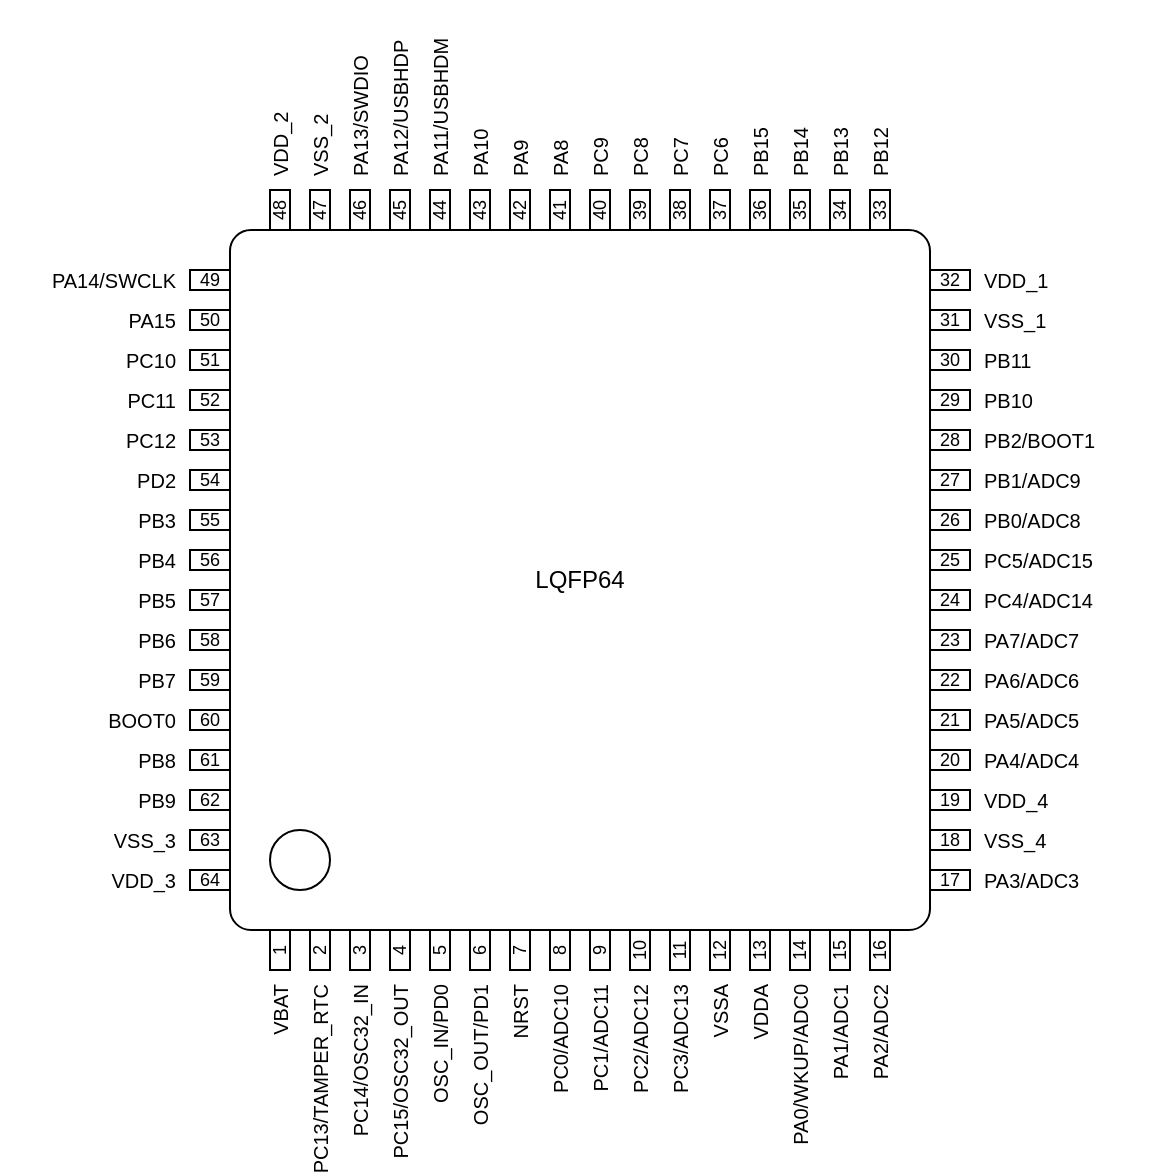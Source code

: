 <mxfile compressed="false" version="16.6.3" type="device">
  <diagram id="V7kmkY9NSwHtBkVhqWT6" name="Page-1">
    <mxGraphModel dx="347" dy="576" grid="1" gridSize="10" guides="1" tooltips="1" connect="1" arrows="1" fold="1" page="0" pageScale="1" pageWidth="850" pageHeight="1100" math="0" shadow="0">
      <root>
        <mxCell id="0" />
        <mxCell id="1" parent="0" />
        <mxCell id="TCcXrP6zRpi_xGmwIZ3W-1" value="LQFP64" style="rounded=1;whiteSpace=wrap;html=1;arcSize=3;fontStyle=0;fontFamily=Arial;" parent="1" vertex="1">
          <mxGeometry x="320" y="110" width="350" height="350" as="geometry" />
        </mxCell>
        <mxCell id="TCcXrP6zRpi_xGmwIZ3W-4" value="49" style="rounded=0;whiteSpace=wrap;html=1;verticalAlign=middle;fontSize=9;fontStyle=0;fontFamily=Arial;" parent="1" vertex="1">
          <mxGeometry x="300" y="130" width="20" height="10" as="geometry" />
        </mxCell>
        <mxCell id="TCcXrP6zRpi_xGmwIZ3W-5" value="50" style="rounded=0;whiteSpace=wrap;html=1;verticalAlign=middle;fontSize=9;fontStyle=0;fontFamily=Arial;" parent="1" vertex="1">
          <mxGeometry x="300" y="150" width="20" height="10" as="geometry" />
        </mxCell>
        <mxCell id="TCcXrP6zRpi_xGmwIZ3W-6" value="51" style="rounded=0;whiteSpace=wrap;html=1;verticalAlign=middle;fontSize=9;fontStyle=0;fontFamily=Arial;" parent="1" vertex="1">
          <mxGeometry x="300" y="170" width="20" height="10" as="geometry" />
        </mxCell>
        <mxCell id="TCcXrP6zRpi_xGmwIZ3W-7" value="52" style="rounded=0;whiteSpace=wrap;html=1;verticalAlign=middle;fontSize=9;fontStyle=0;fontFamily=Arial;" parent="1" vertex="1">
          <mxGeometry x="300" y="190" width="20" height="10" as="geometry" />
        </mxCell>
        <mxCell id="TCcXrP6zRpi_xGmwIZ3W-8" value="53" style="rounded=0;whiteSpace=wrap;html=1;verticalAlign=middle;fontSize=9;fontStyle=0;fontFamily=Arial;" parent="1" vertex="1">
          <mxGeometry x="300" y="210" width="20" height="10" as="geometry" />
        </mxCell>
        <mxCell id="TCcXrP6zRpi_xGmwIZ3W-9" value="54" style="rounded=0;whiteSpace=wrap;html=1;verticalAlign=middle;fontSize=9;fontStyle=0;fontFamily=Arial;" parent="1" vertex="1">
          <mxGeometry x="300" y="230" width="20" height="10" as="geometry" />
        </mxCell>
        <mxCell id="TCcXrP6zRpi_xGmwIZ3W-10" value="55" style="rounded=0;whiteSpace=wrap;html=1;verticalAlign=middle;fontSize=9;fontStyle=0;fontFamily=Arial;" parent="1" vertex="1">
          <mxGeometry x="300" y="250" width="20" height="10" as="geometry" />
        </mxCell>
        <mxCell id="TCcXrP6zRpi_xGmwIZ3W-11" value="56" style="rounded=0;whiteSpace=wrap;html=1;verticalAlign=middle;fontSize=9;fontStyle=0;fontFamily=Arial;" parent="1" vertex="1">
          <mxGeometry x="300" y="270" width="20" height="10" as="geometry" />
        </mxCell>
        <mxCell id="TCcXrP6zRpi_xGmwIZ3W-12" value="57" style="rounded=0;whiteSpace=wrap;html=1;verticalAlign=middle;fontSize=9;fontStyle=0;fontFamily=Arial;" parent="1" vertex="1">
          <mxGeometry x="300" y="290" width="20" height="10" as="geometry" />
        </mxCell>
        <mxCell id="TCcXrP6zRpi_xGmwIZ3W-13" value="58" style="rounded=0;whiteSpace=wrap;html=1;verticalAlign=middle;fontSize=9;fontStyle=0;fontFamily=Arial;" parent="1" vertex="1">
          <mxGeometry x="300" y="310" width="20" height="10" as="geometry" />
        </mxCell>
        <mxCell id="TCcXrP6zRpi_xGmwIZ3W-14" value="59" style="rounded=0;whiteSpace=wrap;html=1;verticalAlign=middle;fontSize=9;fontStyle=0;fontFamily=Arial;" parent="1" vertex="1">
          <mxGeometry x="300" y="330" width="20" height="10" as="geometry" />
        </mxCell>
        <mxCell id="TCcXrP6zRpi_xGmwIZ3W-15" value="60" style="rounded=0;whiteSpace=wrap;html=1;verticalAlign=middle;fontSize=9;fontStyle=0;fontFamily=Arial;" parent="1" vertex="1">
          <mxGeometry x="300" y="350" width="20" height="10" as="geometry" />
        </mxCell>
        <mxCell id="TCcXrP6zRpi_xGmwIZ3W-16" value="" style="ellipse;whiteSpace=wrap;html=1;fontSize=9;fontStyle=0;fontFamily=Arial;" parent="1" vertex="1">
          <mxGeometry x="340" y="410" width="30" height="30" as="geometry" />
        </mxCell>
        <mxCell id="TCcXrP6zRpi_xGmwIZ3W-17" value="32" style="rounded=0;whiteSpace=wrap;html=1;verticalAlign=middle;fontSize=9;fontStyle=0;fontFamily=Arial;" parent="1" vertex="1">
          <mxGeometry x="670" y="130" width="20" height="10" as="geometry" />
        </mxCell>
        <mxCell id="TCcXrP6zRpi_xGmwIZ3W-18" value="31" style="rounded=0;whiteSpace=wrap;html=1;verticalAlign=middle;fontSize=9;fontStyle=0;fontFamily=Arial;" parent="1" vertex="1">
          <mxGeometry x="670" y="150" width="20" height="10" as="geometry" />
        </mxCell>
        <mxCell id="TCcXrP6zRpi_xGmwIZ3W-19" value="30" style="rounded=0;whiteSpace=wrap;html=1;verticalAlign=middle;fontSize=9;fontStyle=0;fontFamily=Arial;" parent="1" vertex="1">
          <mxGeometry x="670" y="170" width="20" height="10" as="geometry" />
        </mxCell>
        <mxCell id="TCcXrP6zRpi_xGmwIZ3W-20" value="29" style="rounded=0;whiteSpace=wrap;html=1;verticalAlign=middle;fontSize=9;fontStyle=0;fontFamily=Arial;" parent="1" vertex="1">
          <mxGeometry x="670" y="190" width="20" height="10" as="geometry" />
        </mxCell>
        <mxCell id="TCcXrP6zRpi_xGmwIZ3W-21" value="28" style="rounded=0;whiteSpace=wrap;html=1;verticalAlign=middle;fontSize=9;fontStyle=0;fontFamily=Arial;" parent="1" vertex="1">
          <mxGeometry x="670" y="210" width="20" height="10" as="geometry" />
        </mxCell>
        <mxCell id="TCcXrP6zRpi_xGmwIZ3W-22" value="27" style="rounded=0;whiteSpace=wrap;html=1;verticalAlign=middle;fontSize=9;fontStyle=0;fontFamily=Arial;" parent="1" vertex="1">
          <mxGeometry x="670" y="230" width="20" height="10" as="geometry" />
        </mxCell>
        <mxCell id="TCcXrP6zRpi_xGmwIZ3W-23" value="26" style="rounded=0;whiteSpace=wrap;html=1;verticalAlign=middle;fontSize=9;fontStyle=0;fontFamily=Arial;" parent="1" vertex="1">
          <mxGeometry x="670" y="250" width="20" height="10" as="geometry" />
        </mxCell>
        <mxCell id="TCcXrP6zRpi_xGmwIZ3W-24" value="25" style="rounded=0;whiteSpace=wrap;html=1;verticalAlign=middle;fontSize=9;fontStyle=0;fontFamily=Arial;" parent="1" vertex="1">
          <mxGeometry x="670" y="270" width="20" height="10" as="geometry" />
        </mxCell>
        <mxCell id="TCcXrP6zRpi_xGmwIZ3W-25" value="24" style="rounded=0;whiteSpace=wrap;html=1;verticalAlign=middle;fontSize=9;fontStyle=0;fontFamily=Arial;" parent="1" vertex="1">
          <mxGeometry x="670" y="290" width="20" height="10" as="geometry" />
        </mxCell>
        <mxCell id="TCcXrP6zRpi_xGmwIZ3W-26" value="23" style="rounded=0;whiteSpace=wrap;html=1;verticalAlign=middle;fontSize=9;fontStyle=0;fontFamily=Arial;" parent="1" vertex="1">
          <mxGeometry x="670" y="310" width="20" height="10" as="geometry" />
        </mxCell>
        <mxCell id="TCcXrP6zRpi_xGmwIZ3W-27" value="22" style="rounded=0;whiteSpace=wrap;html=1;verticalAlign=middle;fontSize=9;fontStyle=0;fontFamily=Arial;" parent="1" vertex="1">
          <mxGeometry x="670" y="330" width="20" height="10" as="geometry" />
        </mxCell>
        <mxCell id="TCcXrP6zRpi_xGmwIZ3W-28" value="21" style="rounded=0;whiteSpace=wrap;html=1;verticalAlign=middle;fontSize=9;fontStyle=0;fontFamily=Arial;" parent="1" vertex="1">
          <mxGeometry x="670" y="350" width="20" height="10" as="geometry" />
        </mxCell>
        <mxCell id="TCcXrP6zRpi_xGmwIZ3W-31" value="1" style="rounded=0;whiteSpace=wrap;html=1;fontSize=9;horizontal=0;fillColor=none;fontStyle=0;fontFamily=Arial;" parent="1" vertex="1">
          <mxGeometry x="340" y="460" width="10" height="20" as="geometry" />
        </mxCell>
        <mxCell id="TCcXrP6zRpi_xGmwIZ3W-32" value="2" style="rounded=0;whiteSpace=wrap;html=1;fontSize=9;horizontal=0;gradientColor=none;fontStyle=0;fontFamily=Arial;" parent="1" vertex="1">
          <mxGeometry x="360" y="460" width="10" height="20" as="geometry" />
        </mxCell>
        <mxCell id="TCcXrP6zRpi_xGmwIZ3W-33" value="3" style="rounded=0;whiteSpace=wrap;html=1;fontSize=9;horizontal=0;fontStyle=0;fontFamily=Arial;" parent="1" vertex="1">
          <mxGeometry x="380" y="460" width="10" height="20" as="geometry" />
        </mxCell>
        <mxCell id="TCcXrP6zRpi_xGmwIZ3W-34" value="4" style="rounded=0;whiteSpace=wrap;html=1;fontSize=9;horizontal=0;fontStyle=0;fontFamily=Arial;" parent="1" vertex="1">
          <mxGeometry x="400" y="460" width="10" height="20" as="geometry" />
        </mxCell>
        <mxCell id="TCcXrP6zRpi_xGmwIZ3W-35" value="5" style="rounded=0;whiteSpace=wrap;html=1;fontSize=9;horizontal=0;fontStyle=0;fontFamily=Arial;" parent="1" vertex="1">
          <mxGeometry x="420" y="460" width="10" height="20" as="geometry" />
        </mxCell>
        <mxCell id="TCcXrP6zRpi_xGmwIZ3W-36" value="6" style="rounded=0;whiteSpace=wrap;html=1;fontSize=9;horizontal=0;fontStyle=0;fontFamily=Arial;" parent="1" vertex="1">
          <mxGeometry x="440" y="460" width="10" height="20" as="geometry" />
        </mxCell>
        <mxCell id="TCcXrP6zRpi_xGmwIZ3W-37" value="7" style="rounded=0;whiteSpace=wrap;html=1;fontSize=9;horizontal=0;fontStyle=0;fontFamily=Arial;" parent="1" vertex="1">
          <mxGeometry x="460" y="460" width="10" height="20" as="geometry" />
        </mxCell>
        <mxCell id="TCcXrP6zRpi_xGmwIZ3W-38" value="8" style="rounded=0;whiteSpace=wrap;html=1;fontSize=9;horizontal=0;fontStyle=0;fontFamily=Arial;" parent="1" vertex="1">
          <mxGeometry x="480" y="460" width="10" height="20" as="geometry" />
        </mxCell>
        <mxCell id="TCcXrP6zRpi_xGmwIZ3W-39" value="9" style="rounded=0;whiteSpace=wrap;html=1;fontSize=9;horizontal=0;fontStyle=0;fontFamily=Arial;" parent="1" vertex="1">
          <mxGeometry x="500" y="460" width="10" height="20" as="geometry" />
        </mxCell>
        <mxCell id="TCcXrP6zRpi_xGmwIZ3W-40" value="10" style="rounded=0;whiteSpace=wrap;html=1;fontSize=9;horizontal=0;fontStyle=0;fontFamily=Arial;" parent="1" vertex="1">
          <mxGeometry x="520" y="460" width="10" height="20" as="geometry" />
        </mxCell>
        <mxCell id="TCcXrP6zRpi_xGmwIZ3W-41" value="11" style="rounded=0;whiteSpace=wrap;html=1;fontSize=9;horizontal=0;fontStyle=0;fontFamily=Arial;" parent="1" vertex="1">
          <mxGeometry x="540" y="460" width="10" height="20" as="geometry" />
        </mxCell>
        <mxCell id="TCcXrP6zRpi_xGmwIZ3W-42" value="12" style="rounded=0;whiteSpace=wrap;html=1;fontSize=9;horizontal=0;fontStyle=0;fontFamily=Arial;" parent="1" vertex="1">
          <mxGeometry x="560" y="460" width="10" height="20" as="geometry" />
        </mxCell>
        <mxCell id="TCcXrP6zRpi_xGmwIZ3W-45" value="48" style="rounded=0;whiteSpace=wrap;html=1;fontSize=9;horizontal=0;fontStyle=0;fontFamily=Arial;" parent="1" vertex="1">
          <mxGeometry x="340" y="90" width="10" height="20" as="geometry" />
        </mxCell>
        <mxCell id="TCcXrP6zRpi_xGmwIZ3W-46" value="47" style="rounded=0;whiteSpace=wrap;html=1;fontSize=9;horizontal=0;fontStyle=0;fontFamily=Arial;" parent="1" vertex="1">
          <mxGeometry x="360" y="90" width="10" height="20" as="geometry" />
        </mxCell>
        <mxCell id="TCcXrP6zRpi_xGmwIZ3W-47" value="46" style="rounded=0;whiteSpace=wrap;html=1;fontSize=9;horizontal=0;fontStyle=0;fontFamily=Arial;" parent="1" vertex="1">
          <mxGeometry x="380" y="90" width="10" height="20" as="geometry" />
        </mxCell>
        <mxCell id="TCcXrP6zRpi_xGmwIZ3W-48" value="45" style="rounded=0;whiteSpace=wrap;html=1;fontSize=9;horizontal=0;fontStyle=0;fontFamily=Arial;" parent="1" vertex="1">
          <mxGeometry x="400" y="90" width="10" height="20" as="geometry" />
        </mxCell>
        <mxCell id="TCcXrP6zRpi_xGmwIZ3W-49" value="44" style="rounded=0;whiteSpace=wrap;html=1;fontSize=9;horizontal=0;fontStyle=0;fontFamily=Arial;" parent="1" vertex="1">
          <mxGeometry x="420" y="90" width="10" height="20" as="geometry" />
        </mxCell>
        <mxCell id="TCcXrP6zRpi_xGmwIZ3W-50" value="43" style="rounded=0;whiteSpace=wrap;html=1;fontSize=9;horizontal=0;fontStyle=0;fontFamily=Arial;" parent="1" vertex="1">
          <mxGeometry x="440" y="90" width="10" height="20" as="geometry" />
        </mxCell>
        <mxCell id="TCcXrP6zRpi_xGmwIZ3W-51" value="42" style="rounded=0;whiteSpace=wrap;html=1;fontSize=9;horizontal=0;fontStyle=0;fontFamily=Arial;" parent="1" vertex="1">
          <mxGeometry x="460" y="90" width="10" height="20" as="geometry" />
        </mxCell>
        <mxCell id="TCcXrP6zRpi_xGmwIZ3W-52" value="41" style="rounded=0;whiteSpace=wrap;html=1;fontSize=9;horizontal=0;fontStyle=0;fontFamily=Arial;" parent="1" vertex="1">
          <mxGeometry x="480" y="90" width="10" height="20" as="geometry" />
        </mxCell>
        <mxCell id="TCcXrP6zRpi_xGmwIZ3W-53" value="40" style="rounded=0;whiteSpace=wrap;html=1;fontSize=9;horizontal=0;fontStyle=0;fontFamily=Arial;" parent="1" vertex="1">
          <mxGeometry x="500" y="90" width="10" height="20" as="geometry" />
        </mxCell>
        <mxCell id="TCcXrP6zRpi_xGmwIZ3W-54" value="39" style="rounded=0;whiteSpace=wrap;html=1;fontSize=9;horizontal=0;fontStyle=0;fontFamily=Arial;" parent="1" vertex="1">
          <mxGeometry x="520" y="90" width="10" height="20" as="geometry" />
        </mxCell>
        <mxCell id="TCcXrP6zRpi_xGmwIZ3W-55" value="38" style="rounded=0;whiteSpace=wrap;html=1;fontSize=9;horizontal=0;fontStyle=0;fontFamily=Arial;" parent="1" vertex="1">
          <mxGeometry x="540" y="90" width="10" height="20" as="geometry" />
        </mxCell>
        <mxCell id="TCcXrP6zRpi_xGmwIZ3W-56" value="37" style="rounded=0;whiteSpace=wrap;html=1;fontSize=9;horizontal=0;fontStyle=0;fontFamily=Arial;" parent="1" vertex="1">
          <mxGeometry x="560" y="90" width="10" height="20" as="geometry" />
        </mxCell>
        <mxCell id="TCcXrP6zRpi_xGmwIZ3W-83" value="PC13/TAMPER_RTC" style="text;html=1;strokeColor=none;fillColor=none;align=right;verticalAlign=middle;whiteSpace=wrap;rounded=0;labelBackgroundColor=none;fontSize=10;rotation=-90;fontStyle=0;fontFamily=Arial;" parent="1" vertex="1">
          <mxGeometry x="320" y="520" width="90" height="20" as="geometry" />
        </mxCell>
        <mxCell id="TCcXrP6zRpi_xGmwIZ3W-84" value="PC15/OSC32_OUT" style="text;html=1;strokeColor=none;fillColor=none;align=right;verticalAlign=middle;whiteSpace=wrap;rounded=0;labelBackgroundColor=none;fontSize=10;rotation=-90;fontStyle=0;fontFamily=Arial;" parent="1" vertex="1">
          <mxGeometry x="360" y="520" width="90" height="20" as="geometry" />
        </mxCell>
        <mxCell id="TCcXrP6zRpi_xGmwIZ3W-85" value="OSC_IN/PD0" style="text;html=1;strokeColor=none;fillColor=none;align=right;verticalAlign=middle;whiteSpace=wrap;rounded=0;labelBackgroundColor=none;fontSize=10;rotation=-90;fontStyle=0;fontFamily=Arial;" parent="1" vertex="1">
          <mxGeometry x="380" y="520" width="90" height="20" as="geometry" />
        </mxCell>
        <mxCell id="TCcXrP6zRpi_xGmwIZ3W-87" value="PC14/OSC32_IN" style="text;html=1;strokeColor=none;fillColor=none;align=right;verticalAlign=middle;whiteSpace=wrap;rounded=0;labelBackgroundColor=none;fontSize=10;rotation=-90;fontStyle=0;fontFamily=Arial;" parent="1" vertex="1">
          <mxGeometry x="340" y="520" width="90" height="20" as="geometry" />
        </mxCell>
        <mxCell id="TCcXrP6zRpi_xGmwIZ3W-88" value="VBAT" style="text;html=1;strokeColor=none;fillColor=none;align=right;verticalAlign=middle;whiteSpace=wrap;rounded=0;labelBackgroundColor=none;fontSize=10;rotation=-90;fontStyle=0;fontFamily=Arial;" parent="1" vertex="1">
          <mxGeometry x="300" y="520" width="90" height="20" as="geometry" />
        </mxCell>
        <mxCell id="TCcXrP6zRpi_xGmwIZ3W-89" value="OSC_OUT/PD1" style="text;html=1;strokeColor=none;fillColor=none;align=right;verticalAlign=middle;whiteSpace=wrap;rounded=0;labelBackgroundColor=none;fontSize=10;rotation=-90;fontStyle=0;fontFamily=Arial;" parent="1" vertex="1">
          <mxGeometry x="400" y="520" width="90" height="20" as="geometry" />
        </mxCell>
        <mxCell id="TCcXrP6zRpi_xGmwIZ3W-90" value="NRST" style="text;html=1;strokeColor=none;fillColor=none;align=right;verticalAlign=middle;whiteSpace=wrap;rounded=0;labelBackgroundColor=none;fontSize=10;rotation=-90;fontStyle=0;fontFamily=Arial;" parent="1" vertex="1">
          <mxGeometry x="420" y="520" width="90" height="20" as="geometry" />
        </mxCell>
        <mxCell id="TCcXrP6zRpi_xGmwIZ3W-91" value="&lt;div&gt;PC0/ADC10&lt;/div&gt;" style="text;html=1;strokeColor=none;fillColor=none;align=right;verticalAlign=middle;whiteSpace=wrap;rounded=0;labelBackgroundColor=none;fontSize=10;rotation=-90;fontStyle=0;fontFamily=Arial;" parent="1" vertex="1">
          <mxGeometry x="440" y="520" width="90" height="20" as="geometry" />
        </mxCell>
        <mxCell id="TCcXrP6zRpi_xGmwIZ3W-92" value="PC1/ADC11" style="text;html=1;strokeColor=none;fillColor=none;align=right;verticalAlign=middle;whiteSpace=wrap;rounded=0;labelBackgroundColor=none;fontSize=10;rotation=-90;fontStyle=0;fontFamily=Arial;" parent="1" vertex="1">
          <mxGeometry x="460" y="520" width="90" height="20" as="geometry" />
        </mxCell>
        <mxCell id="TCcXrP6zRpi_xGmwIZ3W-93" value="PC2/ADC12" style="text;html=1;strokeColor=none;fillColor=none;align=right;verticalAlign=middle;whiteSpace=wrap;rounded=0;labelBackgroundColor=none;fontSize=10;rotation=-90;fontStyle=0;fontFamily=Arial;" parent="1" vertex="1">
          <mxGeometry x="480" y="520" width="90" height="20" as="geometry" />
        </mxCell>
        <mxCell id="TCcXrP6zRpi_xGmwIZ3W-94" value="PC3/ADC13" style="text;html=1;strokeColor=none;fillColor=none;align=right;verticalAlign=middle;whiteSpace=wrap;rounded=0;labelBackgroundColor=none;fontSize=10;rotation=-90;fontStyle=0;fontFamily=Arial;" parent="1" vertex="1">
          <mxGeometry x="500" y="520" width="90" height="20" as="geometry" />
        </mxCell>
        <mxCell id="TCcXrP6zRpi_xGmwIZ3W-95" value="PC6" style="text;html=1;strokeColor=none;fillColor=none;align=left;verticalAlign=middle;whiteSpace=wrap;rounded=0;labelBackgroundColor=none;fontSize=10;rotation=-90;fontStyle=0;fontFamily=Arial;" parent="1" vertex="1">
          <mxGeometry x="520" y="30" width="90" height="20" as="geometry" />
        </mxCell>
        <mxCell id="TCcXrP6zRpi_xGmwIZ3W-97" value="PA6/ADC6" style="text;html=1;strokeColor=none;fillColor=none;align=left;verticalAlign=middle;whiteSpace=wrap;rounded=0;labelBackgroundColor=none;fontSize=10;rotation=0;fontStyle=0;fontFamily=Arial;" parent="1" vertex="1">
          <mxGeometry x="695" y="325" width="90" height="20" as="geometry" />
        </mxCell>
        <mxCell id="TCcXrP6zRpi_xGmwIZ3W-99" value="PA5/ADC5" style="text;html=1;strokeColor=none;fillColor=none;align=left;verticalAlign=middle;whiteSpace=wrap;rounded=0;labelBackgroundColor=none;fontSize=10;rotation=0;fontStyle=0;fontFamily=Arial;" parent="1" vertex="1">
          <mxGeometry x="695" y="345" width="90" height="20" as="geometry" />
        </mxCell>
        <mxCell id="TCcXrP6zRpi_xGmwIZ3W-100" value="PA7/ADC7" style="text;html=1;strokeColor=none;fillColor=none;align=left;verticalAlign=middle;whiteSpace=wrap;rounded=0;labelBackgroundColor=none;fontSize=10;rotation=0;fontStyle=0;fontFamily=Arial;" parent="1" vertex="1">
          <mxGeometry x="695" y="305" width="90" height="20" as="geometry" />
        </mxCell>
        <mxCell id="TCcXrP6zRpi_xGmwIZ3W-101" value="PC4/ADC14" style="text;html=1;strokeColor=none;fillColor=none;align=left;verticalAlign=middle;whiteSpace=wrap;rounded=0;labelBackgroundColor=none;fontSize=10;rotation=0;fontStyle=0;fontFamily=Arial;" parent="1" vertex="1">
          <mxGeometry x="695" y="285" width="90" height="20" as="geometry" />
        </mxCell>
        <mxCell id="TCcXrP6zRpi_xGmwIZ3W-102" value="PC5/ADC15" style="text;html=1;strokeColor=none;fillColor=none;align=left;verticalAlign=middle;whiteSpace=wrap;rounded=0;labelBackgroundColor=none;fontSize=10;rotation=0;fontStyle=0;fontFamily=Arial;" parent="1" vertex="1">
          <mxGeometry x="695" y="265" width="90" height="20" as="geometry" />
        </mxCell>
        <mxCell id="TCcXrP6zRpi_xGmwIZ3W-103" value="PB0/ADC8" style="text;html=1;strokeColor=none;fillColor=none;align=left;verticalAlign=middle;whiteSpace=wrap;rounded=0;labelBackgroundColor=none;fontSize=10;rotation=0;fontStyle=0;fontFamily=Arial;" parent="1" vertex="1">
          <mxGeometry x="695" y="245" width="90" height="20" as="geometry" />
        </mxCell>
        <mxCell id="TCcXrP6zRpi_xGmwIZ3W-104" value="PB1/ADC9" style="text;html=1;strokeColor=none;fillColor=none;align=left;verticalAlign=middle;whiteSpace=wrap;rounded=0;labelBackgroundColor=none;fontSize=10;rotation=0;fontStyle=0;fontFamily=Arial;" parent="1" vertex="1">
          <mxGeometry x="695" y="225" width="90" height="20" as="geometry" />
        </mxCell>
        <mxCell id="TCcXrP6zRpi_xGmwIZ3W-105" value="PB2/BOOT1" style="text;html=1;strokeColor=none;fillColor=none;align=left;verticalAlign=middle;whiteSpace=wrap;rounded=0;labelBackgroundColor=none;fontSize=10;rotation=0;fontStyle=0;fontFamily=Arial;" parent="1" vertex="1">
          <mxGeometry x="695" y="205" width="90" height="20" as="geometry" />
        </mxCell>
        <mxCell id="TCcXrP6zRpi_xGmwIZ3W-107" value="&lt;div style=&quot;font-size: 10px;&quot;&gt;PB10&lt;/div&gt;" style="text;html=1;strokeColor=none;fillColor=none;align=left;verticalAlign=middle;whiteSpace=wrap;rounded=0;labelBackgroundColor=none;fontSize=10;rotation=0;fontStyle=0;fontFamily=Arial;" parent="1" vertex="1">
          <mxGeometry x="695" y="185" width="90" height="20" as="geometry" />
        </mxCell>
        <mxCell id="TCcXrP6zRpi_xGmwIZ3W-108" value="PB11" style="text;html=1;strokeColor=none;fillColor=none;align=left;verticalAlign=middle;whiteSpace=wrap;rounded=0;labelBackgroundColor=none;fontSize=10;rotation=0;fontStyle=0;fontFamily=Arial;" parent="1" vertex="1">
          <mxGeometry x="695" y="165" width="90" height="20" as="geometry" />
        </mxCell>
        <mxCell id="TCcXrP6zRpi_xGmwIZ3W-109" value="VSS_1" style="text;html=1;strokeColor=none;fillColor=none;align=left;verticalAlign=middle;whiteSpace=wrap;rounded=0;labelBackgroundColor=none;fontSize=10;rotation=0;fontStyle=0;fontFamily=Arial;" parent="1" vertex="1">
          <mxGeometry x="695" y="145" width="90" height="20" as="geometry" />
        </mxCell>
        <mxCell id="TCcXrP6zRpi_xGmwIZ3W-110" value="VDD_1" style="text;html=1;strokeColor=none;fillColor=none;align=left;verticalAlign=middle;whiteSpace=wrap;rounded=0;labelBackgroundColor=none;fontSize=10;rotation=0;fontStyle=0;fontFamily=Arial;" parent="1" vertex="1">
          <mxGeometry x="695" y="125" width="90" height="20" as="geometry" />
        </mxCell>
        <mxCell id="TCcXrP6zRpi_xGmwIZ3W-111" value="VSSA" style="text;html=1;strokeColor=none;fillColor=none;align=right;verticalAlign=middle;whiteSpace=wrap;rounded=0;labelBackgroundColor=none;fontSize=10;rotation=-90;fontStyle=0;fontFamily=Arial;" parent="1" vertex="1">
          <mxGeometry x="520" y="520" width="90" height="20" as="geometry" />
        </mxCell>
        <mxCell id="TCcXrP6zRpi_xGmwIZ3W-112" value="PC7" style="text;html=1;strokeColor=none;fillColor=none;align=left;verticalAlign=middle;whiteSpace=wrap;rounded=0;labelBackgroundColor=none;fontSize=10;rotation=-90;fontStyle=0;fontFamily=Arial;" parent="1" vertex="1">
          <mxGeometry x="500" y="30" width="90" height="20" as="geometry" />
        </mxCell>
        <mxCell id="TCcXrP6zRpi_xGmwIZ3W-113" value="PC8" style="text;html=1;strokeColor=none;fillColor=none;align=left;verticalAlign=middle;whiteSpace=wrap;rounded=0;labelBackgroundColor=none;fontSize=10;rotation=-90;fontStyle=0;fontFamily=Arial;" parent="1" vertex="1">
          <mxGeometry x="480" y="30" width="90" height="20" as="geometry" />
        </mxCell>
        <mxCell id="TCcXrP6zRpi_xGmwIZ3W-114" value="PC9" style="text;html=1;strokeColor=none;fillColor=none;align=left;verticalAlign=middle;whiteSpace=wrap;rounded=0;labelBackgroundColor=none;fontSize=10;rotation=-90;fontStyle=0;fontFamily=Arial;" parent="1" vertex="1">
          <mxGeometry x="460" y="30" width="90" height="20" as="geometry" />
        </mxCell>
        <mxCell id="TCcXrP6zRpi_xGmwIZ3W-115" value="PA8" style="text;html=1;strokeColor=none;fillColor=none;align=left;verticalAlign=middle;whiteSpace=wrap;rounded=0;labelBackgroundColor=none;fontSize=10;rotation=-90;fontStyle=0;fontFamily=Arial;" parent="1" vertex="1">
          <mxGeometry x="440" y="30" width="90" height="20" as="geometry" />
        </mxCell>
        <mxCell id="TCcXrP6zRpi_xGmwIZ3W-116" value="PA9" style="text;html=1;strokeColor=none;fillColor=none;align=left;verticalAlign=middle;whiteSpace=wrap;rounded=0;labelBackgroundColor=none;fontSize=10;rotation=-90;fontStyle=0;fontFamily=Arial;" parent="1" vertex="1">
          <mxGeometry x="420" y="30" width="90" height="20" as="geometry" />
        </mxCell>
        <mxCell id="TCcXrP6zRpi_xGmwIZ3W-117" value="PA10" style="text;html=1;strokeColor=none;fillColor=none;align=left;verticalAlign=middle;whiteSpace=wrap;rounded=0;labelBackgroundColor=none;fontSize=10;rotation=-90;fontStyle=0;fontFamily=Arial;" parent="1" vertex="1">
          <mxGeometry x="400" y="30" width="90" height="20" as="geometry" />
        </mxCell>
        <mxCell id="TCcXrP6zRpi_xGmwIZ3W-118" value="PA11/USBHDM" style="text;html=1;strokeColor=none;fillColor=none;align=left;verticalAlign=middle;whiteSpace=wrap;rounded=0;labelBackgroundColor=none;fontSize=10;rotation=-90;fontStyle=0;fontFamily=Arial;" parent="1" vertex="1">
          <mxGeometry x="380" y="30" width="90" height="20" as="geometry" />
        </mxCell>
        <mxCell id="TCcXrP6zRpi_xGmwIZ3W-119" value="PA12/USBHDP" style="text;html=1;strokeColor=none;fillColor=none;align=left;verticalAlign=middle;whiteSpace=wrap;rounded=0;labelBackgroundColor=none;fontSize=10;rotation=-90;fontStyle=0;fontFamily=Arial;" parent="1" vertex="1">
          <mxGeometry x="360" y="30" width="90" height="20" as="geometry" />
        </mxCell>
        <mxCell id="TCcXrP6zRpi_xGmwIZ3W-120" value="PA13/SWDIO" style="text;html=1;strokeColor=none;fillColor=none;align=left;verticalAlign=middle;whiteSpace=wrap;rounded=0;labelBackgroundColor=none;fontSize=10;rotation=-90;fontStyle=0;fontFamily=Arial;" parent="1" vertex="1">
          <mxGeometry x="340" y="30" width="90" height="20" as="geometry" />
        </mxCell>
        <mxCell id="TCcXrP6zRpi_xGmwIZ3W-123" value="VSS_2" style="text;html=1;strokeColor=none;fillColor=none;align=left;verticalAlign=middle;whiteSpace=wrap;rounded=0;labelBackgroundColor=none;fontSize=10;rotation=-90;fontStyle=0;fontFamily=Arial;" parent="1" vertex="1">
          <mxGeometry x="320" y="30" width="90" height="20" as="geometry" />
        </mxCell>
        <mxCell id="TCcXrP6zRpi_xGmwIZ3W-124" value="VDD_2" style="text;html=1;strokeColor=none;fillColor=none;align=left;verticalAlign=middle;whiteSpace=wrap;rounded=0;labelBackgroundColor=none;fontSize=10;rotation=-90;fontStyle=0;fontFamily=Arial;" parent="1" vertex="1">
          <mxGeometry x="300" y="30" width="90" height="20" as="geometry" />
        </mxCell>
        <mxCell id="TCcXrP6zRpi_xGmwIZ3W-125" value="PA14/SWCLK" style="text;html=1;strokeColor=none;fillColor=none;align=right;verticalAlign=middle;whiteSpace=wrap;rounded=0;labelBackgroundColor=none;fontSize=10;rotation=0;fontStyle=0;fontFamily=Arial;" parent="1" vertex="1">
          <mxGeometry x="205" y="125" width="90" height="20" as="geometry" />
        </mxCell>
        <mxCell id="TCcXrP6zRpi_xGmwIZ3W-126" value="PA15" style="text;html=1;strokeColor=none;fillColor=none;align=right;verticalAlign=middle;whiteSpace=wrap;rounded=0;labelBackgroundColor=none;fontSize=10;rotation=0;fontStyle=0;fontFamily=Arial;" parent="1" vertex="1">
          <mxGeometry x="205" y="145" width="90" height="20" as="geometry" />
        </mxCell>
        <mxCell id="TCcXrP6zRpi_xGmwIZ3W-127" value="PC10" style="text;html=1;strokeColor=none;fillColor=none;align=right;verticalAlign=middle;whiteSpace=wrap;rounded=0;labelBackgroundColor=none;fontSize=10;rotation=0;fontStyle=0;fontFamily=Arial;" parent="1" vertex="1">
          <mxGeometry x="205" y="165" width="90" height="20" as="geometry" />
        </mxCell>
        <mxCell id="TCcXrP6zRpi_xGmwIZ3W-128" value="PC11" style="text;html=1;strokeColor=none;fillColor=none;align=right;verticalAlign=middle;whiteSpace=wrap;rounded=0;labelBackgroundColor=none;fontSize=10;rotation=0;fontStyle=0;fontFamily=Arial;" parent="1" vertex="1">
          <mxGeometry x="205" y="185" width="90" height="20" as="geometry" />
        </mxCell>
        <mxCell id="TCcXrP6zRpi_xGmwIZ3W-129" value="PC12" style="text;html=1;strokeColor=none;fillColor=none;align=right;verticalAlign=middle;whiteSpace=wrap;rounded=0;labelBackgroundColor=none;fontSize=10;rotation=0;fontStyle=0;fontFamily=Arial;" parent="1" vertex="1">
          <mxGeometry x="205" y="205" width="90" height="20" as="geometry" />
        </mxCell>
        <mxCell id="TCcXrP6zRpi_xGmwIZ3W-130" value="PD2" style="text;html=1;strokeColor=none;fillColor=none;align=right;verticalAlign=middle;whiteSpace=wrap;rounded=0;labelBackgroundColor=none;fontSize=10;rotation=0;fontStyle=0;fontFamily=Arial;" parent="1" vertex="1">
          <mxGeometry x="205" y="225" width="90" height="20" as="geometry" />
        </mxCell>
        <mxCell id="TCcXrP6zRpi_xGmwIZ3W-131" value="PB3" style="text;html=1;strokeColor=none;fillColor=none;align=right;verticalAlign=middle;whiteSpace=wrap;rounded=0;labelBackgroundColor=none;fontSize=10;rotation=0;fontStyle=0;fontFamily=Arial;" parent="1" vertex="1">
          <mxGeometry x="205" y="245" width="90" height="20" as="geometry" />
        </mxCell>
        <mxCell id="TCcXrP6zRpi_xGmwIZ3W-132" value="PB4" style="text;html=1;strokeColor=none;fillColor=none;align=right;verticalAlign=middle;whiteSpace=wrap;rounded=0;labelBackgroundColor=none;fontSize=10;rotation=0;fontStyle=0;fontFamily=Arial;" parent="1" vertex="1">
          <mxGeometry x="205" y="265" width="90" height="20" as="geometry" />
        </mxCell>
        <mxCell id="TCcXrP6zRpi_xGmwIZ3W-133" value="PB5" style="text;html=1;strokeColor=none;fillColor=none;align=right;verticalAlign=middle;whiteSpace=wrap;rounded=0;labelBackgroundColor=none;fontSize=10;rotation=0;fontStyle=0;fontFamily=Arial;" parent="1" vertex="1">
          <mxGeometry x="205" y="285" width="90" height="20" as="geometry" />
        </mxCell>
        <mxCell id="TCcXrP6zRpi_xGmwIZ3W-134" value="PB6" style="text;html=1;strokeColor=none;fillColor=none;align=right;verticalAlign=middle;whiteSpace=wrap;rounded=0;labelBackgroundColor=none;fontSize=10;rotation=0;fontStyle=0;fontFamily=Arial;" parent="1" vertex="1">
          <mxGeometry x="205" y="305" width="90" height="20" as="geometry" />
        </mxCell>
        <mxCell id="TCcXrP6zRpi_xGmwIZ3W-135" value="PB7" style="text;html=1;strokeColor=none;fillColor=none;align=right;verticalAlign=middle;whiteSpace=wrap;rounded=0;labelBackgroundColor=none;fontSize=10;rotation=0;fontStyle=0;fontFamily=Arial;" parent="1" vertex="1">
          <mxGeometry x="205" y="325" width="90" height="20" as="geometry" />
        </mxCell>
        <mxCell id="TCcXrP6zRpi_xGmwIZ3W-136" value="BOOT0" style="text;html=1;strokeColor=none;fillColor=none;align=right;verticalAlign=middle;whiteSpace=wrap;rounded=0;labelBackgroundColor=none;fontSize=10;rotation=0;fontStyle=0;fontFamily=Arial;" parent="1" vertex="1">
          <mxGeometry x="205" y="345" width="90" height="20" as="geometry" />
        </mxCell>
        <mxCell id="r2K7fLNN7Cm_gzO9PR0B-1" value="61" style="rounded=0;whiteSpace=wrap;html=1;verticalAlign=middle;fontSize=9;fontStyle=0;fontFamily=Arial;" vertex="1" parent="1">
          <mxGeometry x="300" y="370" width="20" height="10" as="geometry" />
        </mxCell>
        <mxCell id="r2K7fLNN7Cm_gzO9PR0B-2" value="62" style="rounded=0;whiteSpace=wrap;html=1;verticalAlign=middle;fontSize=9;fontStyle=0;fontFamily=Arial;" vertex="1" parent="1">
          <mxGeometry x="300" y="390" width="20" height="10" as="geometry" />
        </mxCell>
        <mxCell id="r2K7fLNN7Cm_gzO9PR0B-3" value="63" style="rounded=0;whiteSpace=wrap;html=1;verticalAlign=middle;fontSize=9;fontStyle=0;fontFamily=Arial;" vertex="1" parent="1">
          <mxGeometry x="300" y="410" width="20" height="10" as="geometry" />
        </mxCell>
        <mxCell id="r2K7fLNN7Cm_gzO9PR0B-4" value="64" style="rounded=0;whiteSpace=wrap;html=1;verticalAlign=middle;fontSize=9;fontStyle=0;fontFamily=Arial;" vertex="1" parent="1">
          <mxGeometry x="300" y="430" width="20" height="10" as="geometry" />
        </mxCell>
        <mxCell id="r2K7fLNN7Cm_gzO9PR0B-5" value="PB8" style="text;html=1;strokeColor=none;fillColor=none;align=right;verticalAlign=middle;whiteSpace=wrap;rounded=0;labelBackgroundColor=none;fontSize=10;rotation=0;fontStyle=0;fontFamily=Arial;" vertex="1" parent="1">
          <mxGeometry x="205" y="365" width="90" height="20" as="geometry" />
        </mxCell>
        <mxCell id="r2K7fLNN7Cm_gzO9PR0B-6" value="PB9" style="text;html=1;strokeColor=none;fillColor=none;align=right;verticalAlign=middle;whiteSpace=wrap;rounded=0;labelBackgroundColor=none;fontSize=10;rotation=0;fontStyle=0;fontFamily=Arial;" vertex="1" parent="1">
          <mxGeometry x="205" y="385" width="90" height="20" as="geometry" />
        </mxCell>
        <mxCell id="r2K7fLNN7Cm_gzO9PR0B-7" value="VSS_3" style="text;html=1;strokeColor=none;fillColor=none;align=right;verticalAlign=middle;whiteSpace=wrap;rounded=0;labelBackgroundColor=none;fontSize=10;rotation=0;fontStyle=0;fontFamily=Arial;" vertex="1" parent="1">
          <mxGeometry x="205" y="405" width="90" height="20" as="geometry" />
        </mxCell>
        <mxCell id="r2K7fLNN7Cm_gzO9PR0B-8" value="VDD_3" style="text;html=1;strokeColor=none;fillColor=none;align=right;verticalAlign=middle;whiteSpace=wrap;rounded=0;labelBackgroundColor=none;fontSize=10;rotation=0;fontStyle=0;fontFamily=Arial;" vertex="1" parent="1">
          <mxGeometry x="205" y="425" width="90" height="20" as="geometry" />
        </mxCell>
        <mxCell id="r2K7fLNN7Cm_gzO9PR0B-18" value="13" style="rounded=0;whiteSpace=wrap;html=1;fontSize=9;horizontal=0;fontStyle=0;fontFamily=Arial;" vertex="1" parent="1">
          <mxGeometry x="580" y="460" width="10" height="20" as="geometry" />
        </mxCell>
        <mxCell id="r2K7fLNN7Cm_gzO9PR0B-19" value="14" style="rounded=0;whiteSpace=wrap;html=1;fontSize=9;horizontal=0;fontStyle=0;fontFamily=Arial;" vertex="1" parent="1">
          <mxGeometry x="600" y="460" width="10" height="20" as="geometry" />
        </mxCell>
        <mxCell id="r2K7fLNN7Cm_gzO9PR0B-20" value="15" style="rounded=0;whiteSpace=wrap;html=1;fontSize=9;horizontal=0;fontStyle=0;fontFamily=Arial;" vertex="1" parent="1">
          <mxGeometry x="620" y="460" width="10" height="20" as="geometry" />
        </mxCell>
        <mxCell id="r2K7fLNN7Cm_gzO9PR0B-21" value="16" style="rounded=0;whiteSpace=wrap;html=1;fontSize=9;horizontal=0;fontStyle=0;fontFamily=Arial;" vertex="1" parent="1">
          <mxGeometry x="640" y="460" width="10" height="20" as="geometry" />
        </mxCell>
        <mxCell id="r2K7fLNN7Cm_gzO9PR0B-22" value="VDDA" style="text;html=1;strokeColor=none;fillColor=none;align=right;verticalAlign=middle;whiteSpace=wrap;rounded=0;labelBackgroundColor=none;fontSize=10;rotation=-90;fontStyle=0;fontFamily=Arial;" vertex="1" parent="1">
          <mxGeometry x="540" y="520" width="90" height="20" as="geometry" />
        </mxCell>
        <mxCell id="r2K7fLNN7Cm_gzO9PR0B-23" value="PA0/WKUP/ADC0" style="text;html=1;strokeColor=none;fillColor=none;align=right;verticalAlign=middle;whiteSpace=wrap;rounded=0;labelBackgroundColor=none;fontSize=10;rotation=-90;fontStyle=0;fontFamily=Arial;" vertex="1" parent="1">
          <mxGeometry x="560" y="520" width="90" height="20" as="geometry" />
        </mxCell>
        <mxCell id="r2K7fLNN7Cm_gzO9PR0B-24" value="PA1/ADC1" style="text;html=1;strokeColor=none;fillColor=none;align=right;verticalAlign=middle;whiteSpace=wrap;rounded=0;labelBackgroundColor=none;fontSize=10;rotation=-90;fontStyle=0;fontFamily=Arial;" vertex="1" parent="1">
          <mxGeometry x="580" y="520" width="90" height="20" as="geometry" />
        </mxCell>
        <mxCell id="r2K7fLNN7Cm_gzO9PR0B-25" value="PA2/ADC2" style="text;html=1;strokeColor=none;fillColor=none;align=right;verticalAlign=middle;whiteSpace=wrap;rounded=0;labelBackgroundColor=none;fontSize=10;rotation=-90;fontStyle=0;fontFamily=Arial;" vertex="1" parent="1">
          <mxGeometry x="600" y="520" width="90" height="20" as="geometry" />
        </mxCell>
        <mxCell id="r2K7fLNN7Cm_gzO9PR0B-26" value="20" style="rounded=0;whiteSpace=wrap;html=1;verticalAlign=middle;fontSize=9;fontStyle=0;fontFamily=Arial;" vertex="1" parent="1">
          <mxGeometry x="670" y="370" width="20" height="10" as="geometry" />
        </mxCell>
        <mxCell id="r2K7fLNN7Cm_gzO9PR0B-27" value="19" style="rounded=0;whiteSpace=wrap;html=1;verticalAlign=middle;fontSize=9;fontStyle=0;fontFamily=Arial;" vertex="1" parent="1">
          <mxGeometry x="670" y="390" width="20" height="10" as="geometry" />
        </mxCell>
        <mxCell id="r2K7fLNN7Cm_gzO9PR0B-28" value="18" style="rounded=0;whiteSpace=wrap;html=1;verticalAlign=middle;fontSize=9;fontStyle=0;fontFamily=Arial;" vertex="1" parent="1">
          <mxGeometry x="670" y="410" width="20" height="10" as="geometry" />
        </mxCell>
        <mxCell id="r2K7fLNN7Cm_gzO9PR0B-29" value="17" style="rounded=0;whiteSpace=wrap;html=1;verticalAlign=middle;fontSize=9;fontStyle=0;fontFamily=Arial;" vertex="1" parent="1">
          <mxGeometry x="670" y="430" width="20" height="10" as="geometry" />
        </mxCell>
        <mxCell id="r2K7fLNN7Cm_gzO9PR0B-30" value="VSS_4" style="text;html=1;strokeColor=none;fillColor=none;align=left;verticalAlign=middle;whiteSpace=wrap;rounded=0;labelBackgroundColor=none;fontSize=10;rotation=0;fontStyle=0;fontFamily=Arial;" vertex="1" parent="1">
          <mxGeometry x="695" y="405" width="90" height="20" as="geometry" />
        </mxCell>
        <mxCell id="r2K7fLNN7Cm_gzO9PR0B-31" value="PA3/ADC3" style="text;html=1;strokeColor=none;fillColor=none;align=left;verticalAlign=middle;whiteSpace=wrap;rounded=0;labelBackgroundColor=none;fontSize=10;rotation=0;fontStyle=0;fontFamily=Arial;" vertex="1" parent="1">
          <mxGeometry x="695" y="425" width="90" height="20" as="geometry" />
        </mxCell>
        <mxCell id="r2K7fLNN7Cm_gzO9PR0B-32" value="VDD_4" style="text;html=1;strokeColor=none;fillColor=none;align=left;verticalAlign=middle;whiteSpace=wrap;rounded=0;labelBackgroundColor=none;fontSize=10;rotation=0;fontStyle=0;fontFamily=Arial;" vertex="1" parent="1">
          <mxGeometry x="695" y="385" width="90" height="20" as="geometry" />
        </mxCell>
        <mxCell id="r2K7fLNN7Cm_gzO9PR0B-33" value="PA4/ADC4" style="text;html=1;strokeColor=none;fillColor=none;align=left;verticalAlign=middle;whiteSpace=wrap;rounded=0;labelBackgroundColor=none;fontSize=10;rotation=0;fontStyle=0;fontFamily=Arial;" vertex="1" parent="1">
          <mxGeometry x="695" y="365" width="90" height="20" as="geometry" />
        </mxCell>
        <mxCell id="r2K7fLNN7Cm_gzO9PR0B-34" value="36" style="rounded=0;whiteSpace=wrap;html=1;fontSize=9;horizontal=0;fontStyle=0;fontFamily=Arial;" vertex="1" parent="1">
          <mxGeometry x="580" y="90" width="10" height="20" as="geometry" />
        </mxCell>
        <mxCell id="r2K7fLNN7Cm_gzO9PR0B-35" value="35" style="rounded=0;whiteSpace=wrap;html=1;fontSize=9;horizontal=0;fontStyle=0;fontFamily=Arial;" vertex="1" parent="1">
          <mxGeometry x="600" y="90" width="10" height="20" as="geometry" />
        </mxCell>
        <mxCell id="r2K7fLNN7Cm_gzO9PR0B-36" value="34" style="rounded=0;whiteSpace=wrap;html=1;fontSize=9;horizontal=0;fontStyle=0;fontFamily=Arial;" vertex="1" parent="1">
          <mxGeometry x="620" y="90" width="10" height="20" as="geometry" />
        </mxCell>
        <mxCell id="r2K7fLNN7Cm_gzO9PR0B-37" value="33" style="rounded=0;whiteSpace=wrap;html=1;fontSize=9;horizontal=0;fontStyle=0;fontFamily=Arial;" vertex="1" parent="1">
          <mxGeometry x="640" y="90" width="10" height="20" as="geometry" />
        </mxCell>
        <mxCell id="r2K7fLNN7Cm_gzO9PR0B-38" value="PB12" style="text;html=1;strokeColor=none;fillColor=none;align=left;verticalAlign=middle;whiteSpace=wrap;rounded=0;labelBackgroundColor=none;fontSize=10;rotation=-90;fontStyle=0;fontFamily=Arial;" vertex="1" parent="1">
          <mxGeometry x="600" y="30" width="90" height="20" as="geometry" />
        </mxCell>
        <mxCell id="r2K7fLNN7Cm_gzO9PR0B-39" value="PB13" style="text;html=1;strokeColor=none;fillColor=none;align=left;verticalAlign=middle;whiteSpace=wrap;rounded=0;labelBackgroundColor=none;fontSize=10;rotation=-90;fontStyle=0;fontFamily=Arial;" vertex="1" parent="1">
          <mxGeometry x="580" y="30" width="90" height="20" as="geometry" />
        </mxCell>
        <mxCell id="r2K7fLNN7Cm_gzO9PR0B-40" value="PB14" style="text;html=1;strokeColor=none;fillColor=none;align=left;verticalAlign=middle;whiteSpace=wrap;rounded=0;labelBackgroundColor=none;fontSize=10;rotation=-90;fontStyle=0;fontFamily=Arial;" vertex="1" parent="1">
          <mxGeometry x="560" y="30" width="90" height="20" as="geometry" />
        </mxCell>
        <mxCell id="r2K7fLNN7Cm_gzO9PR0B-41" value="PB15" style="text;html=1;strokeColor=none;fillColor=none;align=left;verticalAlign=middle;whiteSpace=wrap;rounded=0;labelBackgroundColor=none;fontSize=10;rotation=-90;fontStyle=0;fontFamily=Arial;" vertex="1" parent="1">
          <mxGeometry x="540" y="30" width="90" height="20" as="geometry" />
        </mxCell>
      </root>
    </mxGraphModel>
  </diagram>
</mxfile>
